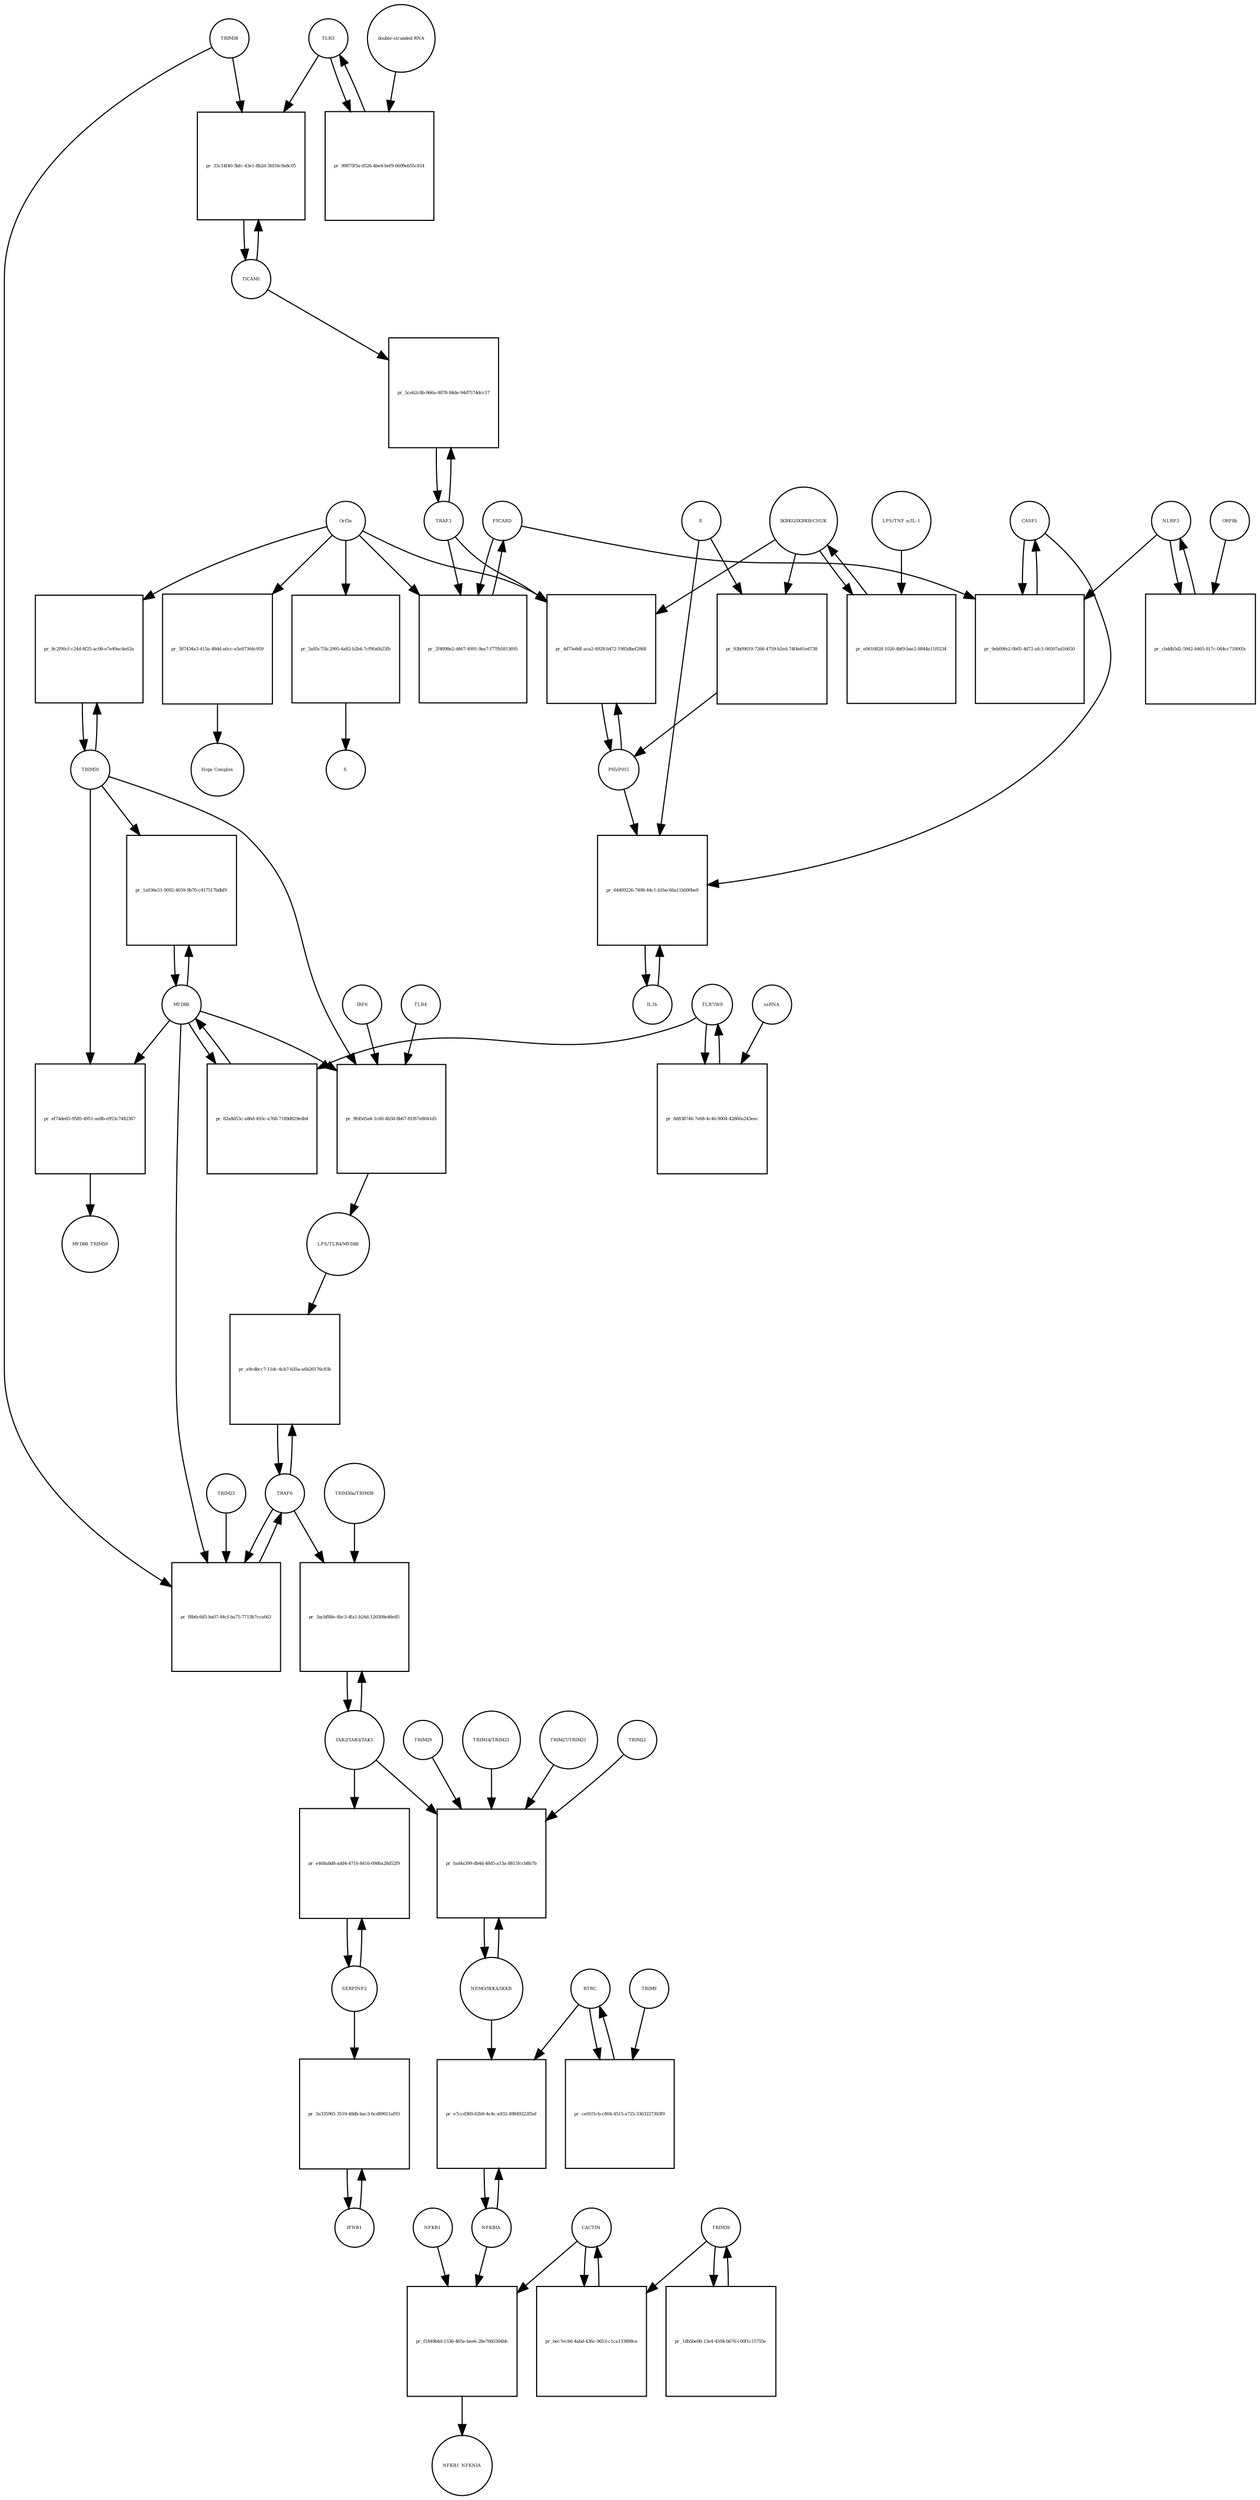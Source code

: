 strict digraph  {
CASP1 [annotation=urn_miriam_hgnc_1499, bipartite=0, cls=macromolecule, fontsize=4, label=CASP1, shape=circle];
"pr_9eb09fe2-0b05-4d72-afc1-06507ad16650" [annotation="", bipartite=1, cls=process, fontsize=4, label="pr_9eb09fe2-0b05-4d72-afc1-06507ad16650", shape=square];
PYCARD [annotation="", bipartite=0, cls="macromolecule multimer", fontsize=4, label=PYCARD, shape=circle];
NLRP3 [annotation="", bipartite=0, cls="macromolecule multimer", fontsize=4, label=NLRP3, shape=circle];
TRAF6 [annotation=urn_miriam_hgnc_12036, bipartite=0, cls=macromolecule, fontsize=4, label=TRAF6, shape=circle];
"pr_a9cdbcc7-11dc-4cb7-b35a-a6b26176c83b" [annotation="", bipartite=1, cls=process, fontsize=4, label="pr_a9cdbcc7-11dc-4cb7-b35a-a6b26176c83b", shape=square];
"LPS/TLR4/MYD88" [annotation="urn_miriam_hgnc_6121|urn_miriam_hgnc_11850|urn_miriam_hgnc_7562", bipartite=0, cls=complex, fontsize=4, label="LPS/TLR4/MYD88", shape=circle];
NFKBIA [annotation=urn_miriam_hgnc_7797, bipartite=0, cls=macromolecule, fontsize=4, label=NFKBIA, shape=circle];
"pr_e7ccd369-62b0-4c4c-a932-49849222f5af" [annotation="", bipartite=1, cls=process, fontsize=4, label="pr_e7ccd369-62b0-4c4c-a932-49849222f5af", shape=square];
BTRC [annotation=urn_miriam_hgnc_1144, bipartite=0, cls=macromolecule, fontsize=4, label=BTRC, shape=circle];
"NEMO/IKKA/IKKB" [annotation="urn_miriam_hgnc_5961|urn_miriam_hgnc_5960|urn_miriam_hgnc_1974", bipartite=0, cls=complex, fontsize=4, label="NEMO/IKKA/IKKB", shape=circle];
IL1b [annotation=urn_miriam_hgnc_5992, bipartite=0, cls=macromolecule, fontsize=4, label=IL1b, shape=circle];
"pr_64409226-7498-44c1-b1be-66a11b090be9" [annotation="", bipartite=1, cls=process, fontsize=4, label="pr_64409226-7498-44c1-b1be-66a11b090be9", shape=square];
E [annotation=urn_miriam_ncbiprotein_1796318600, bipartite=0, cls=macromolecule, fontsize=4, label=E, shape=circle];
"P65/P015" [annotation="urn_miriam_hgnc_9955|urn_miriam_hgnc_7794", bipartite=0, cls=complex, fontsize=4, label="P65/P015", shape=circle];
IFNB1 [annotation=urn_miriam_hgnc_5434, bipartite=0, cls=macromolecule, fontsize=4, label=IFNB1, shape=circle];
"pr_5e335965-3519-48db-bac3-6cd89611af93" [annotation="", bipartite=1, cls=process, fontsize=4, label="pr_5e335965-3519-48db-bac3-6cd89611af93", shape=square];
SERPINF2 [annotation=urn_miriam_hgnc_9075, bipartite=0, cls=macromolecule, fontsize=4, label=SERPINF2, shape=circle];
TLR3 [annotation=urn_miriam_hgnc_11849, bipartite=0, cls=macromolecule, fontsize=4, label=TLR3, shape=circle];
"pr_99875f5a-d526-4be4-bef9-6609eb55c814" [annotation="", bipartite=1, cls=process, fontsize=4, label="pr_99875f5a-d526-4be4-bef9-6609eb55c814", shape=square];
"double-stranded RNA" [annotation="", bipartite=0, cls="nucleic acid feature", fontsize=4, label="double-stranded RNA", shape=circle];
TICAM1 [annotation=urn_miriam_hgnc_18348, bipartite=0, cls=macromolecule, fontsize=4, label=TICAM1, shape=circle];
"pr_33c14f40-5bfc-43e1-8b2d-3fd16c9a8c05" [annotation="", bipartite=1, cls=process, fontsize=4, label="pr_33c14f40-5bfc-43e1-8b2d-3fd16c9a8c05", shape=square];
TRIM38 [annotation=urn_miriam_hgnc_10059, bipartite=0, cls=macromolecule, fontsize=4, label=TRIM38, shape=circle];
TRIM59 [annotation="urn_miriam_pubmed_22588174|urn_miriam_hgnc_30834", bipartite=0, cls=macromolecule, fontsize=4, label=TRIM59, shape=circle];
"pr_8c2f90cf-c24d-4f25-ac08-e7e49ac4e62a" [annotation="", bipartite=1, cls=process, fontsize=4, label="pr_8c2f90cf-c24d-4f25-ac08-e7e49ac4e62a", shape=square];
Orf3a [annotation=urn_miriam_uniprot_P0DTC3, bipartite=0, cls=macromolecule, fontsize=4, label=Orf3a, shape=circle];
"TLR7/8/9" [annotation="urn_miriam_hgnc_15633|urn_miriam_hgnc_15632|urn_miriam_hgnc_15631", bipartite=0, cls=complex, fontsize=4, label="TLR7/8/9", shape=circle];
"pr_8d838746-7e68-4c46-9004-42860a243eec" [annotation="", bipartite=1, cls=process, fontsize=4, label="pr_8d838746-7e68-4c46-9004-42860a243eec", shape=square];
ssRNA [annotation="", bipartite=0, cls="nucleic acid feature", fontsize=4, label=ssRNA, shape=circle];
MYD88 [annotation=urn_miriam_hgnc_7562, bipartite=0, cls=macromolecule, fontsize=4, label=MYD88, shape=circle];
"pr_82a8d53c-a86d-493c-a768-7189d829edb4" [annotation="", bipartite=1, cls=process, fontsize=4, label="pr_82a8d53c-a86d-493c-a768-7189d829edb4", shape=square];
"pr_f8b6c6d5-ba07-44cf-ba75-7713b7cca663" [annotation="", bipartite=1, cls=process, fontsize=4, label="pr_f8b6c6d5-ba07-44cf-ba75-7713b7cca663", shape=square];
TRIM23 [annotation=urn_miriam_hgnc_660, bipartite=0, cls=macromolecule, fontsize=4, label=TRIM23, shape=circle];
"TAB2/TAB3/TAK1" [annotation="urn_miriam_hgnc_17075|urn_miriam_hgnc_30681|urn_miriam_hgnc_6859", bipartite=0, cls=complex, fontsize=4, label="TAB2/TAB3/TAK1", shape=circle];
"pr_3acbf88e-4bc3-4fa1-b24d-126508e48e85" [annotation="", bipartite=1, cls=process, fontsize=4, label="pr_3acbf88e-4bc3-4fa1-b24d-126508e48e85", shape=square];
"TRIM30a/TRIM38" [annotation="urn_miriam_hgnc_10059|urn_miriam_uniprot_P15533", bipartite=0, cls=complex, fontsize=4, label="TRIM30a/TRIM38", shape=circle];
"pr_fad4a399-db4d-48d5-a13a-8815fccb8b7b" [annotation="", bipartite=1, cls=process, fontsize=4, label="pr_fad4a399-db4d-48d5-a13a-8815fccb8b7b", shape=square];
TRIM22 [annotation=urn_miriam_hgnc_16379, bipartite=0, cls=macromolecule, fontsize=4, label=TRIM22, shape=circle];
TRIM29 [annotation=urn_miriam_hgnc_17274, bipartite=0, cls=macromolecule, fontsize=4, label=TRIM29, shape=circle];
"TRIM14/TRIM23" [annotation="urn_miriam_hgnc_16283|urn_miriam_hgnc_660", bipartite=0, cls=complex, fontsize=4, label="TRIM14/TRIM23", shape=circle];
"TRIM27/TRIM21" [annotation="urn_miriam_hgnc_9975|urn_miriam_hgnc_11312", bipartite=0, cls=complex, fontsize=4, label="TRIM27/TRIM21", shape=circle];
"pr_e468a8d8-add4-4718-8416-69d6a28d52f9" [annotation="", bipartite=1, cls=process, fontsize=4, label="pr_e468a8d8-add4-4718-8416-69d6a28d52f9", shape=square];
TRAF3 [annotation=urn_miriam_hgnc_12033, bipartite=0, cls=macromolecule, fontsize=4, label=TRAF3, shape=circle];
"pr_5ceb2c8b-866a-4878-84de-94d7574dcc17" [annotation="", bipartite=1, cls=process, fontsize=4, label="pr_5ceb2c8b-866a-4878-84de-94d7574dcc17", shape=square];
NFKB1 [annotation=urn_miriam_hgnc_7794, bipartite=0, cls=macromolecule, fontsize=4, label=NFKB1, shape=circle];
"pr_f1849b4d-1536-465e-bee6-28e7660304bb" [annotation="", bipartite=1, cls=process, fontsize=4, label="pr_f1849b4d-1536-465e-bee6-28e7660304bb", shape=square];
NFKB1_NFKNIA [annotation="", bipartite=0, cls=complex, fontsize=4, label=NFKB1_NFKNIA, shape=circle];
CACTIN [annotation=urn_miriam_hgnc_29938, bipartite=0, cls=macromolecule, fontsize=4, label=CACTIN, shape=circle];
"IKBKG/IKBKB/CHUK" [annotation="urn_miriam_hgnc_5961|urn_miriam_hgnc_5960|urn_miriam_hgnc_1974", bipartite=0, cls=complex, fontsize=4, label="IKBKG/IKBKB/CHUK", shape=circle];
"pr_e0616828-1026-4bf9-bae2-8844a11f0234" [annotation="", bipartite=1, cls=process, fontsize=4, label="pr_e0616828-1026-4bf9-bae2-8844a11f0234", shape=square];
"LPS/TNF α/IL-1" [annotation="urn_miriam_hgnc_6121|urn_miriam_hgnc_11916|urn_miriam_hgnc_5991", bipartite=0, cls=complex, fontsize=4, label="LPS/TNF α/IL-1", shape=circle];
"pr_5a85c75b-2995-4a82-b2b4-7cf9fa6b25fb" [annotation="", bipartite=1, cls=process, fontsize=4, label="pr_5a85c75b-2995-4a82-b2b4-7cf9fa6b25fb", shape=square];
S [annotation=urn_miriam_uniprot_P0DTC2, bipartite=0, cls=macromolecule, fontsize=4, label=S, shape=circle];
"pr_4d75e8df-aca2-4928-b472-1985dbef2868" [annotation="", bipartite=1, cls=process, fontsize=4, label="pr_4d75e8df-aca2-4928-b472-1985dbef2868", shape=square];
"pr_2f4098e2-d467-4991-9ae7-f77fb5813695" [annotation="", bipartite=1, cls=process, fontsize=4, label="pr_2f4098e2-d467-4991-9ae7-f77fb5813695", shape=square];
"pr_cbddb5d2-5942-4465-817c-064cc718005c" [annotation="", bipartite=1, cls=process, fontsize=4, label="pr_cbddb5d2-5942-4465-817c-064cc718005c", shape=square];
ORF8b [annotation=urn_miriam_ncbiprotein_BCD58760, bipartite=0, cls=macromolecule, fontsize=4, label=ORF8b, shape=circle];
"pr_ce91f1cb-c804-4515-a725-3363227303f9" [annotation="", bipartite=1, cls=process, fontsize=4, label="pr_ce91f1cb-c804-4515-a725-3363227303f9", shape=square];
TRIM9 [annotation=urn_miriam_hgnc_16288, bipartite=0, cls=macromolecule, fontsize=4, label=TRIM9, shape=circle];
"pr_93b09619-7266-4759-b2ed-74f4e81e6738" [annotation="", bipartite=1, cls=process, fontsize=4, label="pr_93b09619-7266-4759-b2ed-74f4e81e6738", shape=square];
"pr_bec7ecb0-4abd-436c-9653-c1ca133898ce" [annotation="", bipartite=1, cls=process, fontsize=4, label="pr_bec7ecb0-4abd-436c-9653-c1ca133898ce", shape=square];
TRIM39 [annotation=urn_miriam_hgnc_10065, bipartite=0, cls=macromolecule, fontsize=4, label=TRIM39, shape=circle];
"pr_1db5be06-13e4-4504-b676-c00f1c15755e" [annotation="", bipartite=1, cls=process, fontsize=4, label="pr_1db5be06-13e4-4504-b676-c00f1c15755e", shape=square];
"pr_587434a3-415a-48dd-a6cc-e5e87364c959" [annotation="", bipartite=1, cls=process, fontsize=4, label="pr_587434a3-415a-48dd-a6cc-e5e87364c959", shape=square];
"Hops Complex" [annotation="urn_miriam_uniprot_J9TC74|urn_miriam_hgnc_14583|urn_miriam_hgnc_20593|urn_miriam_hgnc_24048|urn_miriam_hgnc_5013|urn_miriam_hgnc_20266", bipartite=0, cls=complex, fontsize=4, label="Hops Complex", shape=circle];
TLR4 [annotation="", bipartite=0, cls=macromolecule, fontsize=4, label=TLR4, shape=circle];
"pr_9fd5d5a4-1c60-4b58-8b67-81f67e8041d5" [annotation="", bipartite=1, cls=process, fontsize=4, label="pr_9fd5d5a4-1c60-4b58-8b67-81f67e8041d5", shape=square];
IRF6 [annotation="", bipartite=0, cls=macromolecule, fontsize=4, label=IRF6, shape=circle];
"pr_1a936e51-9092-4659-9b70-c417517bdbf9" [annotation="", bipartite=1, cls=process, fontsize=4, label="pr_1a936e51-9092-4659-9b70-c417517bdbf9", shape=square];
"pr_ef74de65-9585-4951-ae8b-e953c7482367" [annotation="", bipartite=1, cls=process, fontsize=4, label="pr_ef74de65-9585-4951-ae8b-e953c7482367", shape=square];
MYD88_TRIM59 [annotation="", bipartite=0, cls=complex, fontsize=4, label=MYD88_TRIM59, shape=circle];
CASP1 -> "pr_9eb09fe2-0b05-4d72-afc1-06507ad16650"  [annotation="", interaction_type=consumption];
CASP1 -> "pr_64409226-7498-44c1-b1be-66a11b090be9"  [annotation=urn_miriam_pubmed_31034780, interaction_type=catalysis];
"pr_9eb09fe2-0b05-4d72-afc1-06507ad16650" -> CASP1  [annotation="", interaction_type=production];
PYCARD -> "pr_9eb09fe2-0b05-4d72-afc1-06507ad16650"  [annotation="", interaction_type=consumption];
PYCARD -> "pr_2f4098e2-d467-4991-9ae7-f77fb5813695"  [annotation="", interaction_type=consumption];
NLRP3 -> "pr_9eb09fe2-0b05-4d72-afc1-06507ad16650"  [annotation="", interaction_type=consumption];
NLRP3 -> "pr_cbddb5d2-5942-4465-817c-064cc718005c"  [annotation="", interaction_type=consumption];
TRAF6 -> "pr_a9cdbcc7-11dc-4cb7-b35a-a6b26176c83b"  [annotation="", interaction_type=consumption];
TRAF6 -> "pr_f8b6c6d5-ba07-44cf-ba75-7713b7cca663"  [annotation="", interaction_type=consumption];
TRAF6 -> "pr_3acbf88e-4bc3-4fa1-b24d-126508e48e85"  [annotation="urn_miriam_pubmed_23758787|urn_miriam_pubmed_25172371|urn_miriam_pubmed_18345001", interaction_type="necessary stimulation"];
"pr_a9cdbcc7-11dc-4cb7-b35a-a6b26176c83b" -> TRAF6  [annotation="", interaction_type=production];
"LPS/TLR4/MYD88" -> "pr_a9cdbcc7-11dc-4cb7-b35a-a6b26176c83b"  [annotation=urn_miriam_pubmed_23758787, interaction_type=catalysis];
NFKBIA -> "pr_e7ccd369-62b0-4c4c-a932-49849222f5af"  [annotation="", interaction_type=consumption];
NFKBIA -> "pr_f1849b4d-1536-465e-bee6-28e7660304bb"  [annotation="", interaction_type=consumption];
"pr_e7ccd369-62b0-4c4c-a932-49849222f5af" -> NFKBIA  [annotation="", interaction_type=production];
BTRC -> "pr_e7ccd369-62b0-4c4c-a932-49849222f5af"  [annotation=urn_miriam_pubmed_21135871, interaction_type=catalysis];
BTRC -> "pr_ce91f1cb-c804-4515-a725-3363227303f9"  [annotation="", interaction_type=consumption];
"NEMO/IKKA/IKKB" -> "pr_e7ccd369-62b0-4c4c-a932-49849222f5af"  [annotation=urn_miriam_pubmed_21135871, interaction_type=catalysis];
"NEMO/IKKA/IKKB" -> "pr_fad4a399-db4d-48d5-a13a-8815fccb8b7b"  [annotation="", interaction_type=consumption];
IL1b -> "pr_64409226-7498-44c1-b1be-66a11b090be9"  [annotation="", interaction_type=consumption];
"pr_64409226-7498-44c1-b1be-66a11b090be9" -> IL1b  [annotation="", interaction_type=production];
E -> "pr_64409226-7498-44c1-b1be-66a11b090be9"  [annotation=urn_miriam_pubmed_31034780, interaction_type=catalysis];
E -> "pr_93b09619-7266-4759-b2ed-74f4e81e6738"  [annotation="urn_miriam_pubmed_32172672|urn_miriam_taxonomy_2697049", interaction_type="necessary stimulation"];
"P65/P015" -> "pr_64409226-7498-44c1-b1be-66a11b090be9"  [annotation=urn_miriam_pubmed_31034780, interaction_type=stimulation];
"P65/P015" -> "pr_4d75e8df-aca2-4928-b472-1985dbef2868"  [annotation="", interaction_type=consumption];
IFNB1 -> "pr_5e335965-3519-48db-bac3-6cd89611af93"  [annotation="", interaction_type=consumption];
"pr_5e335965-3519-48db-bac3-6cd89611af93" -> IFNB1  [annotation="", interaction_type=production];
SERPINF2 -> "pr_5e335965-3519-48db-bac3-6cd89611af93"  [annotation=urn_miriam_pubmed_17706453, interaction_type=stimulation];
SERPINF2 -> "pr_e468a8d8-add4-4718-8416-69d6a28d52f9"  [annotation="", interaction_type=consumption];
TLR3 -> "pr_99875f5a-d526-4be4-bef9-6609eb55c814"  [annotation="", interaction_type=consumption];
TLR3 -> "pr_33c14f40-5bfc-43e1-8b2d-3fd16c9a8c05"  [annotation="urn_miriam_pubmed_23758787|urn_miriam_pubmed_22539786", interaction_type="necessary stimulation"];
"pr_99875f5a-d526-4be4-bef9-6609eb55c814" -> TLR3  [annotation="", interaction_type=production];
"double-stranded RNA" -> "pr_99875f5a-d526-4be4-bef9-6609eb55c814"  [annotation=urn_miriam_pubmed_23758787, interaction_type="necessary stimulation"];
TICAM1 -> "pr_33c14f40-5bfc-43e1-8b2d-3fd16c9a8c05"  [annotation="", interaction_type=consumption];
TICAM1 -> "pr_5ceb2c8b-866a-4878-84de-94d7574dcc17"  [annotation=urn_miriam_pubmed_28829373, interaction_type="necessary stimulation"];
"pr_33c14f40-5bfc-43e1-8b2d-3fd16c9a8c05" -> TICAM1  [annotation="", interaction_type=production];
TRIM38 -> "pr_33c14f40-5bfc-43e1-8b2d-3fd16c9a8c05"  [annotation="urn_miriam_pubmed_23758787|urn_miriam_pubmed_22539786", interaction_type=inhibition];
TRIM38 -> "pr_f8b6c6d5-ba07-44cf-ba75-7713b7cca663"  [annotation="urn_miriam_pubmed_15361868|urn_miriam_pubmed_22539786|urn_miriam_pubmed_20724660", interaction_type=inhibition];
TRIM59 -> "pr_8c2f90cf-c24d-4f25-ac08-e7e49ac4e62a"  [annotation="", interaction_type=consumption];
TRIM59 -> "pr_9fd5d5a4-1c60-4b58-8b67-81f67e8041d5"  [annotation="", interaction_type=inhibition];
TRIM59 -> "pr_1a936e51-9092-4659-9b70-c417517bdbf9"  [annotation="", interaction_type=inhibition];
TRIM59 -> "pr_ef74de65-9585-4951-ae8b-e953c7482367"  [annotation="", interaction_type=consumption];
"pr_8c2f90cf-c24d-4f25-ac08-e7e49ac4e62a" -> TRIM59  [annotation="", interaction_type=production];
Orf3a -> "pr_8c2f90cf-c24d-4f25-ac08-e7e49ac4e62a"  [annotation=urn_miriam_pubmed_28829373, interaction_type="necessary stimulation"];
Orf3a -> "pr_5a85c75b-2995-4a82-b2b4-7cf9fa6b25fb"  [annotation=urn_miriam_pubmed_32172672, interaction_type="necessary stimulation"];
Orf3a -> "pr_4d75e8df-aca2-4928-b472-1985dbef2868"  [annotation="urn_miriam_pubmed_31034780|urn_miriam_pubmed_32172672", interaction_type="necessary stimulation"];
Orf3a -> "pr_2f4098e2-d467-4991-9ae7-f77fb5813695"  [annotation=urn_miriam_pubmed_32172672, interaction_type="necessary stimulation"];
Orf3a -> "pr_587434a3-415a-48dd-a6cc-e5e87364c959"  [annotation="urn_miriam_pubmed_15316659|urn_miriam_pubmed_17715238|urn_miriam_pubmed_25375324|urn_miriam_pubmed_19590927", interaction_type="necessary stimulation"];
"TLR7/8/9" -> "pr_8d838746-7e68-4c46-9004-42860a243eec"  [annotation="", interaction_type=consumption];
"TLR7/8/9" -> "pr_82a8d53c-a86d-493c-a768-7189d829edb4"  [annotation=urn_miriam_pubmed_15361868, interaction_type="necessary stimulation"];
"pr_8d838746-7e68-4c46-9004-42860a243eec" -> "TLR7/8/9"  [annotation="", interaction_type=production];
ssRNA -> "pr_8d838746-7e68-4c46-9004-42860a243eec"  [annotation=urn_miriam_pubmed_21782231, interaction_type="necessary stimulation"];
MYD88 -> "pr_82a8d53c-a86d-493c-a768-7189d829edb4"  [annotation="", interaction_type=consumption];
MYD88 -> "pr_f8b6c6d5-ba07-44cf-ba75-7713b7cca663"  [annotation="urn_miriam_pubmed_15361868|urn_miriam_pubmed_22539786|urn_miriam_pubmed_20724660", interaction_type="necessary stimulation"];
MYD88 -> "pr_9fd5d5a4-1c60-4b58-8b67-81f67e8041d5"  [annotation="", interaction_type=consumption];
MYD88 -> "pr_1a936e51-9092-4659-9b70-c417517bdbf9"  [annotation="", interaction_type=consumption];
MYD88 -> "pr_ef74de65-9585-4951-ae8b-e953c7482367"  [annotation="", interaction_type=consumption];
"pr_82a8d53c-a86d-493c-a768-7189d829edb4" -> MYD88  [annotation="", interaction_type=production];
"pr_f8b6c6d5-ba07-44cf-ba75-7713b7cca663" -> TRAF6  [annotation="", interaction_type=production];
TRIM23 -> "pr_f8b6c6d5-ba07-44cf-ba75-7713b7cca663"  [annotation="urn_miriam_pubmed_15361868|urn_miriam_pubmed_22539786|urn_miriam_pubmed_20724660", interaction_type="necessary stimulation"];
"TAB2/TAB3/TAK1" -> "pr_3acbf88e-4bc3-4fa1-b24d-126508e48e85"  [annotation="", interaction_type=consumption];
"TAB2/TAB3/TAK1" -> "pr_fad4a399-db4d-48d5-a13a-8815fccb8b7b"  [annotation="urn_miriam_pubmed_23758787|urn_miriam_pubmed_23408607|urn_miriam_pubmed_26358190|urn_miriam_pubmed_27695001|urn_miriam_pubmed_24379373|urn_miriam_pubmed_20724660", interaction_type="necessary stimulation"];
"TAB2/TAB3/TAK1" -> "pr_e468a8d8-add4-4718-8416-69d6a28d52f9"  [annotation=urn_miriam_pubmed_17706453, interaction_type="necessary stimulation"];
"pr_3acbf88e-4bc3-4fa1-b24d-126508e48e85" -> "TAB2/TAB3/TAK1"  [annotation="", interaction_type=production];
"TRIM30a/TRIM38" -> "pr_3acbf88e-4bc3-4fa1-b24d-126508e48e85"  [annotation="urn_miriam_pubmed_23758787|urn_miriam_pubmed_25172371|urn_miriam_pubmed_18345001", interaction_type=inhibition];
"pr_fad4a399-db4d-48d5-a13a-8815fccb8b7b" -> "NEMO/IKKA/IKKB"  [annotation="", interaction_type=production];
TRIM22 -> "pr_fad4a399-db4d-48d5-a13a-8815fccb8b7b"  [annotation="urn_miriam_pubmed_23758787|urn_miriam_pubmed_23408607|urn_miriam_pubmed_26358190|urn_miriam_pubmed_27695001|urn_miriam_pubmed_24379373|urn_miriam_pubmed_20724660", interaction_type=inhibition];
TRIM29 -> "pr_fad4a399-db4d-48d5-a13a-8815fccb8b7b"  [annotation="urn_miriam_pubmed_23758787|urn_miriam_pubmed_23408607|urn_miriam_pubmed_26358190|urn_miriam_pubmed_27695001|urn_miriam_pubmed_24379373|urn_miriam_pubmed_20724660", interaction_type=inhibition];
"TRIM14/TRIM23" -> "pr_fad4a399-db4d-48d5-a13a-8815fccb8b7b"  [annotation="urn_miriam_pubmed_23758787|urn_miriam_pubmed_23408607|urn_miriam_pubmed_26358190|urn_miriam_pubmed_27695001|urn_miriam_pubmed_24379373|urn_miriam_pubmed_20724660", interaction_type="necessary stimulation"];
"TRIM27/TRIM21" -> "pr_fad4a399-db4d-48d5-a13a-8815fccb8b7b"  [annotation="urn_miriam_pubmed_23758787|urn_miriam_pubmed_23408607|urn_miriam_pubmed_26358190|urn_miriam_pubmed_27695001|urn_miriam_pubmed_24379373|urn_miriam_pubmed_20724660", interaction_type=inhibition];
"pr_e468a8d8-add4-4718-8416-69d6a28d52f9" -> SERPINF2  [annotation="", interaction_type=production];
TRAF3 -> "pr_5ceb2c8b-866a-4878-84de-94d7574dcc17"  [annotation="", interaction_type=consumption];
TRAF3 -> "pr_4d75e8df-aca2-4928-b472-1985dbef2868"  [annotation="urn_miriam_pubmed_31034780|urn_miriam_pubmed_32172672", interaction_type=catalysis];
TRAF3 -> "pr_2f4098e2-d467-4991-9ae7-f77fb5813695"  [annotation=urn_miriam_pubmed_32172672, interaction_type=catalysis];
"pr_5ceb2c8b-866a-4878-84de-94d7574dcc17" -> TRAF3  [annotation="", interaction_type=production];
NFKB1 -> "pr_f1849b4d-1536-465e-bee6-28e7660304bb"  [annotation="", interaction_type=consumption];
"pr_f1849b4d-1536-465e-bee6-28e7660304bb" -> NFKB1_NFKNIA  [annotation="", interaction_type=production];
CACTIN -> "pr_f1849b4d-1536-465e-bee6-28e7660304bb"  [annotation=urn_miriam_pubmed_26999213, interaction_type=inhibition];
CACTIN -> "pr_bec7ecb0-4abd-436c-9653-c1ca133898ce"  [annotation="", interaction_type=consumption];
"IKBKG/IKBKB/CHUK" -> "pr_e0616828-1026-4bf9-bae2-8844a11f0234"  [annotation="", interaction_type=consumption];
"IKBKG/IKBKB/CHUK" -> "pr_4d75e8df-aca2-4928-b472-1985dbef2868"  [annotation="urn_miriam_pubmed_31034780|urn_miriam_pubmed_32172672", interaction_type=catalysis];
"IKBKG/IKBKB/CHUK" -> "pr_93b09619-7266-4759-b2ed-74f4e81e6738"  [annotation="", interaction_type=consumption];
"pr_e0616828-1026-4bf9-bae2-8844a11f0234" -> "IKBKG/IKBKB/CHUK"  [annotation="", interaction_type=production];
"LPS/TNF α/IL-1" -> "pr_e0616828-1026-4bf9-bae2-8844a11f0234"  [annotation="urn_miriam_pubmed_32172672|urn_miriam_taxonomy_2697049", interaction_type=catalysis];
"pr_5a85c75b-2995-4a82-b2b4-7cf9fa6b25fb" -> S  [annotation="", interaction_type=production];
"pr_4d75e8df-aca2-4928-b472-1985dbef2868" -> "P65/P015"  [annotation="", interaction_type=production];
"pr_2f4098e2-d467-4991-9ae7-f77fb5813695" -> PYCARD  [annotation="", interaction_type=production];
"pr_cbddb5d2-5942-4465-817c-064cc718005c" -> NLRP3  [annotation="", interaction_type=production];
ORF8b -> "pr_cbddb5d2-5942-4465-817c-064cc718005c"  [annotation=urn_miriam_pubmed_32172672, interaction_type="necessary stimulation"];
"pr_ce91f1cb-c804-4515-a725-3363227303f9" -> BTRC  [annotation="", interaction_type=production];
TRIM9 -> "pr_ce91f1cb-c804-4515-a725-3363227303f9"  [annotation=urn_miriam_pubmed_21135871, interaction_type=inhibition];
"pr_93b09619-7266-4759-b2ed-74f4e81e6738" -> "P65/P015"  [annotation="", interaction_type=production];
"pr_bec7ecb0-4abd-436c-9653-c1ca133898ce" -> CACTIN  [annotation="", interaction_type=production];
TRIM39 -> "pr_bec7ecb0-4abd-436c-9653-c1ca133898ce"  [annotation=urn_miriam_pubmed_26999213, interaction_type="necessary stimulation"];
TRIM39 -> "pr_1db5be06-13e4-4504-b676-c00f1c15755e"  [annotation="", interaction_type=consumption];
"pr_1db5be06-13e4-4504-b676-c00f1c15755e" -> TRIM39  [annotation="", interaction_type=production];
"pr_587434a3-415a-48dd-a6cc-e5e87364c959" -> "Hops Complex"  [annotation="", interaction_type=production];
TLR4 -> "pr_9fd5d5a4-1c60-4b58-8b67-81f67e8041d5"  [annotation="", interaction_type=consumption];
"pr_9fd5d5a4-1c60-4b58-8b67-81f67e8041d5" -> "LPS/TLR4/MYD88"  [annotation="", interaction_type=production];
IRF6 -> "pr_9fd5d5a4-1c60-4b58-8b67-81f67e8041d5"  [annotation="", interaction_type=consumption];
"pr_1a936e51-9092-4659-9b70-c417517bdbf9" -> MYD88  [annotation="", interaction_type=production];
"pr_ef74de65-9585-4951-ae8b-e953c7482367" -> MYD88_TRIM59  [annotation="", interaction_type=production];
}
